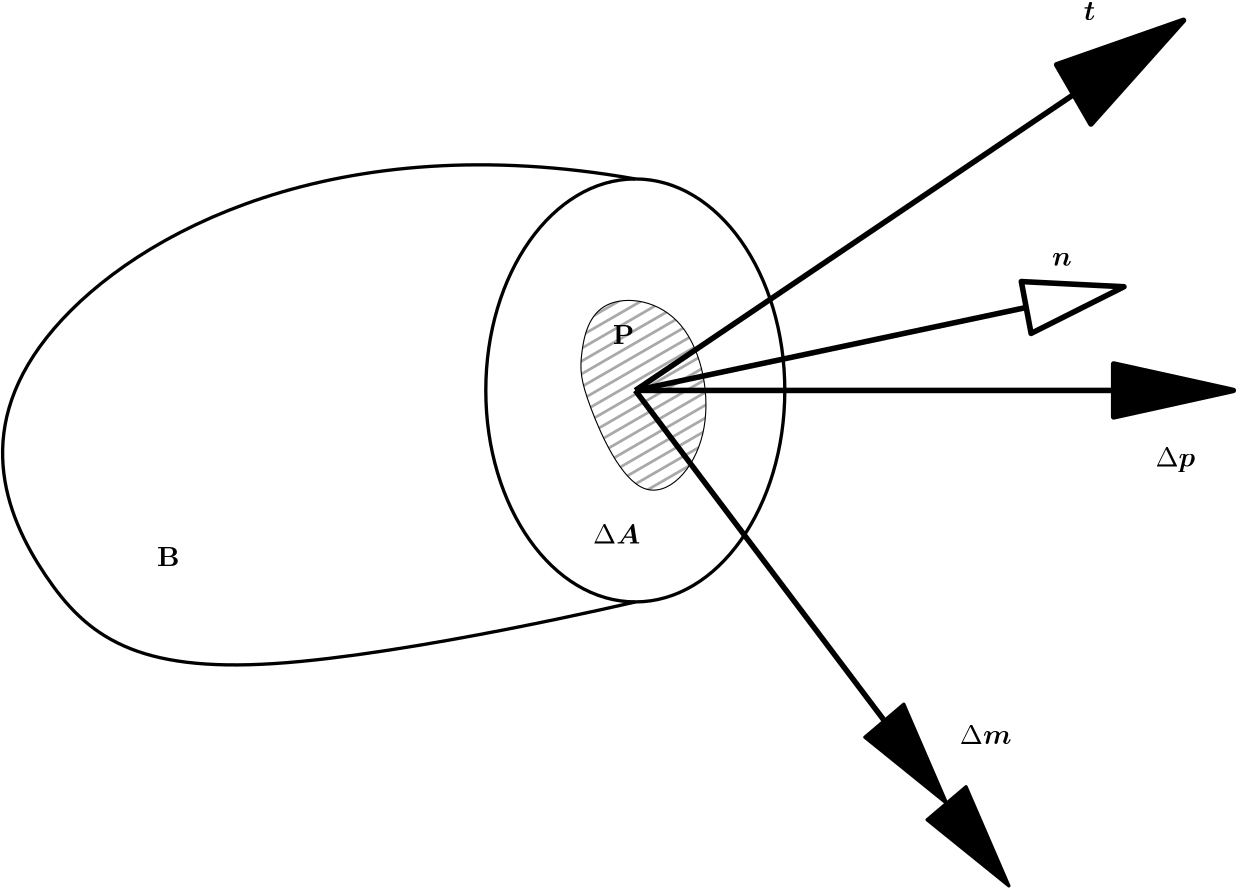 <?xml version="1.0"?>
<!DOCTYPE ipe SYSTEM "ipe.dtd">
<ipe version="70218" creator="Ipe 7.2.26">
<info created="D:20220726161854" modified="D:20220726161854"/>
<preamble>\usepackage{amsmath}
\usepackage{bm}</preamble>
<ipestyle name="basic">
<symbol name="arrow/arc(spx)">
<path stroke="sym-stroke" fill="sym-stroke" pen="sym-pen">
0 0 m
-1 0.333 l
-1 -0.333 l
h
</path>
</symbol>
<symbol name="arrow/farc(spx)">
<path stroke="sym-stroke" fill="white" pen="sym-pen">
0 0 m
-1 0.333 l
-1 -0.333 l
h
</path>
</symbol>
<symbol name="arrow/ptarc(spx)">
<path stroke="sym-stroke" fill="sym-stroke" pen="sym-pen">
0 0 m
-1 0.333 l
-0.8 0 l
-1 -0.333 l
h
</path>
</symbol>
<symbol name="arrow/fptarc(spx)">
<path stroke="sym-stroke" fill="white" pen="sym-pen">
0 0 m
-1 0.333 l
-0.8 0 l
-1 -0.333 l
h
</path>
</symbol>
<symbol name="mark/circle(sx)" transformations="translations">
<path fill="sym-stroke">
0.6 0 0 0.6 0 0 e
0.4 0 0 0.4 0 0 e
</path>
</symbol>
<symbol name="mark/disk(sx)" transformations="translations">
<path fill="sym-stroke">
0.6 0 0 0.6 0 0 e
</path>
</symbol>
<symbol name="mark/fdisk(sfx)" transformations="translations">
<group>
<path fill="sym-fill">
0.5 0 0 0.5 0 0 e
</path>
<path fill="sym-stroke" fillrule="eofill">
0.6 0 0 0.6 0 0 e
0.4 0 0 0.4 0 0 e
</path>
</group>
</symbol>
<symbol name="mark/box(sx)" transformations="translations">
<path fill="sym-stroke" fillrule="eofill">
-0.6 -0.6 m
0.6 -0.6 l
0.6 0.6 l
-0.6 0.6 l
h
-0.4 -0.4 m
0.4 -0.4 l
0.4 0.4 l
-0.4 0.4 l
h
</path>
</symbol>
<symbol name="mark/square(sx)" transformations="translations">
<path fill="sym-stroke">
-0.6 -0.6 m
0.6 -0.6 l
0.6 0.6 l
-0.6 0.6 l
h
</path>
</symbol>
<symbol name="mark/fsquare(sfx)" transformations="translations">
<group>
<path fill="sym-fill">
-0.5 -0.5 m
0.5 -0.5 l
0.5 0.5 l
-0.5 0.5 l
h
</path>
<path fill="sym-stroke" fillrule="eofill">
-0.6 -0.6 m
0.6 -0.6 l
0.6 0.6 l
-0.6 0.6 l
h
-0.4 -0.4 m
0.4 -0.4 l
0.4 0.4 l
-0.4 0.4 l
h
</path>
</group>
</symbol>
<symbol name="mark/cross(sx)" transformations="translations">
<group>
<path fill="sym-stroke">
-0.43 -0.57 m
0.57 0.43 l
0.43 0.57 l
-0.57 -0.43 l
h
</path>
<path fill="sym-stroke">
-0.43 0.57 m
0.57 -0.43 l
0.43 -0.57 l
-0.57 0.43 l
h
</path>
</group>
</symbol>
<symbol name="arrow/fnormal(spx)">
<path stroke="sym-stroke" fill="white" pen="sym-pen">
0 0 m
-1 0.333 l
-1 -0.333 l
h
</path>
</symbol>
<symbol name="arrow/pointed(spx)">
<path stroke="sym-stroke" fill="sym-stroke" pen="sym-pen">
0 0 m
-1 0.333 l
-0.8 0 l
-1 -0.333 l
h
</path>
</symbol>
<symbol name="arrow/fpointed(spx)">
<path stroke="sym-stroke" fill="white" pen="sym-pen">
0 0 m
-1 0.333 l
-0.8 0 l
-1 -0.333 l
h
</path>
</symbol>
<symbol name="arrow/linear(spx)">
<path stroke="sym-stroke" pen="sym-pen">
-1 0.333 m
0 0 l
-1 -0.333 l
</path>
</symbol>
<symbol name="arrow/fdouble(spx)">
<path stroke="sym-stroke" fill="white" pen="sym-pen">
0 0 m
-1 0.333 l
-1 -0.333 l
h
-1 0 m
-2 0.333 l
-2 -0.333 l
h
</path>
</symbol>
<symbol name="arrow/double(spx)">
<path stroke="sym-stroke" fill="sym-stroke" pen="sym-pen">
0 0 m
-1 0.333 l
-1 -0.333 l
h
-1 0 m
-2 0.333 l
-2 -0.333 l
h
</path>
</symbol>
<symbol name="arrow/mid-normal(spx)">
<path stroke="sym-stroke" fill="sym-stroke" pen="sym-pen">
0.5 0 m
-0.5 0.333 l
-0.5 -0.333 l
h
</path>
</symbol>
<symbol name="arrow/mid-fnormal(spx)">
<path stroke="sym-stroke" fill="white" pen="sym-pen">
0.5 0 m
-0.5 0.333 l
-0.5 -0.333 l
h
</path>
</symbol>
<symbol name="arrow/mid-pointed(spx)">
<path stroke="sym-stroke" fill="sym-stroke" pen="sym-pen">
0.5 0 m
-0.5 0.333 l
-0.3 0 l
-0.5 -0.333 l
h
</path>
</symbol>
<symbol name="arrow/mid-fpointed(spx)">
<path stroke="sym-stroke" fill="white" pen="sym-pen">
0.5 0 m
-0.5 0.333 l
-0.3 0 l
-0.5 -0.333 l
h
</path>
</symbol>
<symbol name="arrow/mid-double(spx)">
<path stroke="sym-stroke" fill="sym-stroke" pen="sym-pen">
1 0 m
0 0.333 l
0 -0.333 l
h
0 0 m
-1 0.333 l
-1 -0.333 l
h
</path>
</symbol>
<symbol name="arrow/mid-fdouble(spx)">
<path stroke="sym-stroke" fill="white" pen="sym-pen">
1 0 m
0 0.333 l
0 -0.333 l
h
0 0 m
-1 0.333 l
-1 -0.333 l
h
</path>
</symbol>
<anglesize name="22.5 deg" value="22.5"/>
<anglesize name="30 deg" value="30"/>
<anglesize name="45 deg" value="45"/>
<anglesize name="60 deg" value="60"/>
<anglesize name="90 deg" value="90"/>
<arrowsize name="large" value="10"/>
<arrowsize name="small" value="5"/>
<arrowsize name="tiny" value="3"/>
<color name="blue" value="0 0 1"/>
<color name="brown" value="0.647 0.165 0.165"/>
<color name="darkblue" value="0 0 0.545"/>
<color name="darkcyan" value="0 0.545 0.545"/>
<color name="darkgray" value="0.663"/>
<color name="darkgreen" value="0 0.392 0"/>
<color name="darkmagenta" value="0.545 0 0.545"/>
<color name="darkorange" value="1 0.549 0"/>
<color name="darkred" value="0.545 0 0"/>
<color name="gold" value="1 0.843 0"/>
<color name="gray" value="0.745"/>
<color name="green" value="0 1 0"/>
<color name="lightblue" value="0.678 0.847 0.902"/>
<color name="lightcyan" value="0.878 1 1"/>
<color name="lightgray" value="0.827"/>
<color name="lightgreen" value="0.565 0.933 0.565"/>
<color name="lightyellow" value="1 1 0.878"/>
<color name="navy" value="0 0 0.502"/>
<color name="orange" value="1 0.647 0"/>
<color name="pink" value="1 0.753 0.796"/>
<color name="purple" value="0.627 0.125 0.941"/>
<color name="red" value="1 0 0"/>
<color name="seagreen" value="0.18 0.545 0.341"/>
<color name="turquoise" value="0.251 0.878 0.816"/>
<color name="violet" value="0.933 0.51 0.933"/>
<color name="yellow" value="1 1 0"/>
<dashstyle name="dash dot dotted" value="[4 2 1 2 1 2] 0"/>
<dashstyle name="dash dotted" value="[4 2 1 2] 0"/>
<dashstyle name="dashed" value="[4] 0"/>
<dashstyle name="dotted" value="[1 3] 0"/>
<gridsize name="10 pts (~3.5 mm)" value="10"/>
<gridsize name="14 pts (~5 mm)" value="14"/>
<gridsize name="16 pts (~6 mm)" value="16"/>
<gridsize name="20 pts (~7 mm)" value="20"/>
<gridsize name="28 pts (~10 mm)" value="28"/>
<gridsize name="32 pts (~12 mm)" value="32"/>
<gridsize name="4 pts" value="4"/>
<gridsize name="56 pts (~20 mm)" value="56"/>
<gridsize name="8 pts (~3 mm)" value="8"/>
<opacity name="10%" value="0.1"/>
<opacity name="30%" value="0.3"/>
<opacity name="50%" value="0.5"/>
<opacity name="75%" value="0.75"/>
<pen name="fat" value="1.2"/>
<pen name="heavier" value="0.8"/>
<pen name="ultrafat" value="2"/>
<symbolsize name="large" value="5"/>
<symbolsize name="small" value="2"/>
<symbolsize name="tiny" value="1.1"/>
<textsize name="Huge" value="\Huge"/>
<textsize name="LARGE" value="\LARGE"/>
<textsize name="Large" value="\Large"/>
<textsize name="footnote" value="\footnotesize"/>
<textsize name="huge" value="\huge"/>
<textsize name="large" value="\large"/>
<textsize name="script" value="\scriptsize"/>
<textsize name="small" value="\small"/>
<textsize name="tiny" value="\tiny"/>
<textstyle name="center" begin="\begin{center}" end="\end{center}"/>
<textstyle name="item" begin="\begin{itemize}\item{}" end="\end{itemize}"/>
<textstyle name="itemize" begin="\begin{itemize}" end="\end{itemize}"/>
<tiling name="falling" angle="-60" step="4" width="1"/>
<tiling name="rising" angle="30" step="4" width="1"/>
</ipestyle>
<ipestyle name="720x480">
<layout paper="720 480" origin="0 0" frame="720 480"/>
</ipestyle>
<page>
<layer name="beta"/>
<layer name="alpha"/>
<view layers="beta alpha" active="alpha"/>
<path layer="alpha" matrix="1.12122 0 0 1.18956 -28.6085 -48.5278" stroke="black" fill="darkgray" tiling="rising">
354.456 285.957
386.454 282.118
395.413 239.88
369.815 215.562
350.616 255.879
349.976 265.479 u
</path>
<path matrix="0.840914 0 0 1.18956 61.089 -48.5278" stroke="black" pen="fat">
64 0 0 64 384 256 e
</path>
<path matrix="1.12122 0 0 1.18956 -28.6085 -48.5278" stroke="black" pen="fat">
368 320 m
272 336
144 272
176 192
224 160
368 192
368 192 c
</path>
<path matrix="1.09945 0.233292 -0.109945 0.583231 359.372 -1.55461" stroke="black" pen="ultrafat">
64 416 m
192 416 l
192 432 l
224 416 l
192 400 l
192 416 l
192 416 l
</path>
<text matrix="1.12122 0 0 1.18956 7.27048 -105.627" transformations="translations" pos="480 416" stroke="black" type="label" width="4.137" height="6.325" depth="0" valign="baseline" style="math">\bm{t}</text>
<text matrix="1.12122 0 0 1.18956 -54.5448 -40.9359" transformations="translations" pos="524.893 287.379" stroke="black" type="label" width="7.103" height="4.428" depth="0" valign="baseline" style="math">\bm{n}</text>
<text matrix="1.12122 0 0 1.18956 -17.2329 -113.256" transformations="translations" pos="524.893 287.379" stroke="black" type="label" width="14.289" height="6.815" depth="1.93" valign="baseline" style="math">\Delta{} \bm{p}</text>
<text matrix="1.12122 0 0 1.18956 -39.3715 -58.4243" transformations="translations" pos="481.808 157.326" stroke="black" type="label" width="18.588" height="6.808" depth="0" valign="baseline" style="math">\Delta \bm{m}</text>
<text matrix="1.12122 0 0 1.18956 -171.397 13.7349" transformations="translations" pos="481.808 157.326" stroke="black" type="label" width="16.964" height="6.835" depth="0" valign="baseline" style="math">\Delta \bm{A}</text>
<text matrix="1.12122 0 0 1.18956 -376.717 -149.036" transformations="translations" pos="524.893 287.379" stroke="black" type="label" width="8.15" height="6.835" depth="0" valign="baseline">\textbf{B}</text>
<group matrix="1.12122 0 0 1.18956 -28.6085 -48.5278">
<path matrix="1.1 0.7 -0.34375 0.56 159 -200.96" stroke="black" pen="ultrafat">
320 416 m
448 416 l
448 416 l
</path>
<path matrix="1.1 0.7 -0.34375 0.56 159 -200.96" stroke="black" fill="black" pen="ultrafat">
448 432 m
480 416 l
448 400 l
448 416 l
h
</path>
</group>
<group matrix="1.12122 0 0 1.18956 -28.6085 -48.5278">
<path matrix="1.2 0 0 0.5 -16 48" stroke="black" pen="ultrafat">
320 416 m
448 416 l
448 416 l
</path>
<path matrix="1.2 0 0 0.5 -16 48" stroke="black" fill="black" pen="ultrafat">
448 432 m
480 416 l
448 400 l
448 416 l
h
</path>
</group>
<group matrix="1.12122 0 0 1.18956 -28.6085 -48.5278">
<path matrix="0.624695 -0.780869 0.390434 0.312348 5.67687 375.941" stroke="black" pen="ultrafat">
320 416 m
448 416 l
448 416 l
</path>
<path matrix="0.624695 -0.780869 0.390434 0.312348 5.67687 375.941" stroke="black" fill="black" pen="fat">
448 432 m
480 416 l
448 400 l
448 416 l
h
</path>
<path matrix="0.624695 -0.780869 0.390434 0.312348 -29.3061 470.895" stroke="black" fill="black" pen="fat">
576 368 m
608 352 l
576 336 l
576 352 l
576 352 l
h
</path>
</group>
<text matrix="1.12122 0 0 1.18956 -212.683 -69.1098" transformations="translations" pos="524.893 287.379" stroke="black" type="label" width="7.832" height="6.835" depth="0" valign="baseline">\textbf{P}</text>
</page>
</ipe>
